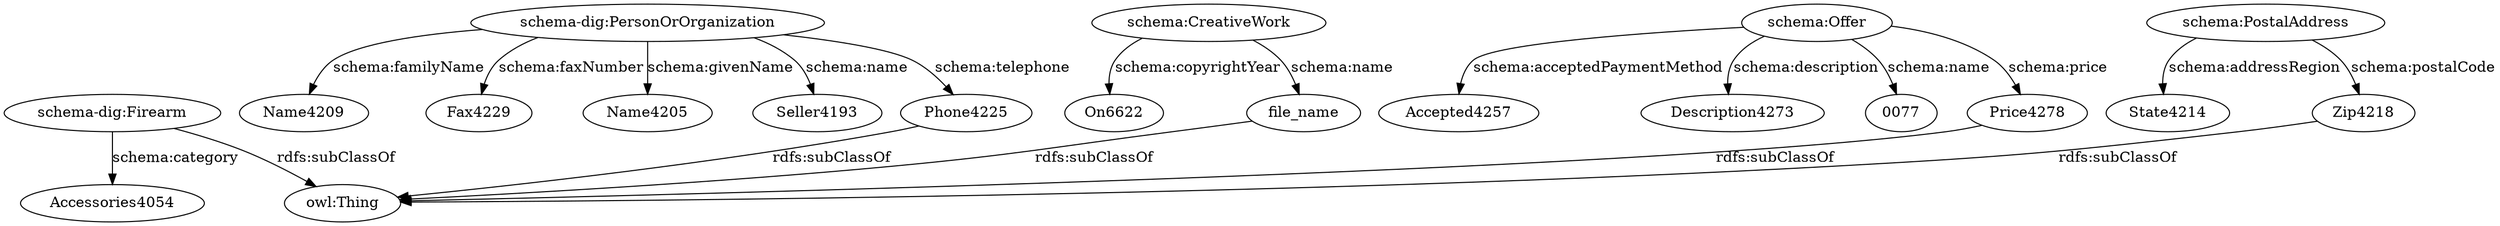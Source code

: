 digraph {
  Accessories4054 [type=attribute_name,label=Accessories4054]
  "schema-dig:Firearm1" [type=class_uri,label="schema-dig:Firearm"]
  Name4209 [type=attribute_name,label=Name4209]
  "schema-dig:PersonOrOrganization1" [type=class_uri,label="schema-dig:PersonOrOrganization"]
  Fax4229 [type=attribute_name,label=Fax4229]
  Name4205 [type=attribute_name,label=Name4205]
  Seller4193 [type=attribute_name,label=Seller4193]
  Phone4225 [type=attribute_name,label=Phone4225]
  On6622 [type=attribute_name,label=On6622]
  "schema:CreativeWork1" [type=class_uri,label="schema:CreativeWork"]
  file_name [type=attribute_name,label=file_name]
  Accepted4257 [type=attribute_name,label=Accepted4257]
  "schema:Offer1" [type=class_uri,label="schema:Offer"]
  Description4273 [type=attribute_name,label=Description4273]
  "0077" [type=attribute_name,label="0077"]
  Price4278 [type=attribute_name,label=Price4278]
  State4214 [type=attribute_name,label=State4214]
  "schema:PostalAddress1" [type=class_uri,label="schema:PostalAddress"]
  Zip4218 [type=attribute_name,label=Zip4218]
  "owl:Thing" [type=special,label="owl:Thing"]
  "schema-dig:Firearm1" -> Accessories4054 [label="schema:category",type=st_property_uri]
  "schema-dig:PersonOrOrganization1" -> Name4209 [label="schema:familyName",type=st_property_uri]
  "schema-dig:PersonOrOrganization1" -> Fax4229 [label="schema:faxNumber",type=st_property_uri]
  "schema-dig:PersonOrOrganization1" -> Name4205 [label="schema:givenName",type=st_property_uri]
  "schema-dig:PersonOrOrganization1" -> Seller4193 [label="schema:name",type=st_property_uri]
  "schema-dig:PersonOrOrganization1" -> Phone4225 [label="schema:telephone",type=st_property_uri]
  "schema:CreativeWork1" -> On6622 [label="schema:copyrightYear",type=st_property_uri]
  "schema:CreativeWork1" -> file_name [label="schema:name",type=st_property_uri]
  "schema:Offer1" -> Accepted4257 [label="schema:acceptedPaymentMethod",type=st_property_uri]
  "schema:Offer1" -> Description4273 [label="schema:description",type=st_property_uri]
  "schema:Offer1" -> "0077" [label="schema:name",type=st_property_uri]
  "schema:Offer1" -> Price4278 [label="schema:price",type=st_property_uri]
  "schema:PostalAddress1" -> State4214 [label="schema:addressRegion",type=st_property_uri]
  "schema:PostalAddress1" -> Zip4218 [label="schema:postalCode",type=st_property_uri]
  "schema-dig:Firearm1" -> "owl:Thing" [label="rdfs:subClassOf",type=inherited,weight=0.3333333333333333]
  Phone4225 -> "owl:Thing" [label="rdfs:subClassOf",type=inherited,weight=0.3333333333333333]
  file_name -> "owl:Thing" [label="rdfs:subClassOf",type=inherited,weight=0.3333333333333333]
  Price4278 -> "owl:Thing" [label="rdfs:subClassOf",type=inherited,weight=0.3333333333333333]
  Zip4218 -> "owl:Thing" [label="rdfs:subClassOf",type=inherited,weight=0.3333333333333333]
}
